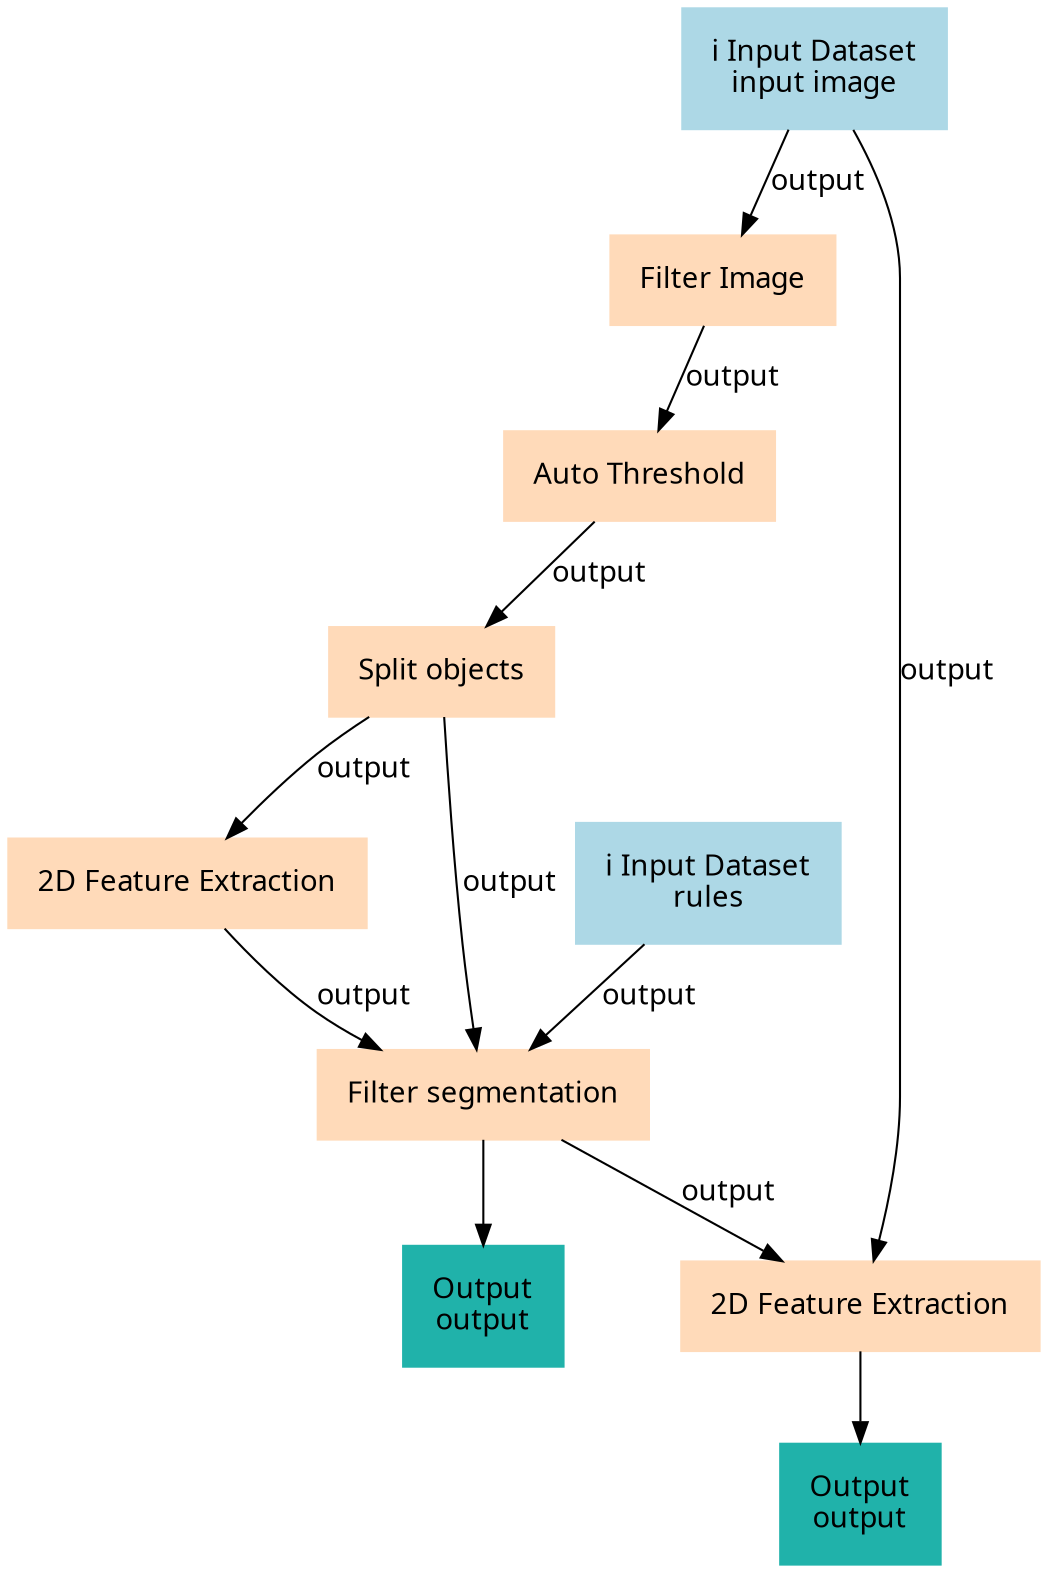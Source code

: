 digraph main {
  node [fontname="Atkinson Hyperlegible", shape=box, color=white,style=filled,color=peachpuff,margin="0.2,0.2"];
  edge [fontname="Atkinson Hyperlegible"];
  0[color=lightblue,label="ℹ️ Input Dataset\ninput image"]
  1[color=lightblue,label="ℹ️ Input Dataset\nrules"]
  2[label="Filter Image"]
  0 -> 2 [label="output"]
  3[label="Auto Threshold"]
  2 -> 3 [label="output"]
  4[label="Split objects"]
  3 -> 4 [label="output"]
  5[label="2D Feature Extraction"]
  4 -> 5 [label="output"]
  6[label="Filter segmentation"]
  5 -> 6 [label="output"]
  4 -> 6 [label="output"]
  1 -> 6 [label="output"]
  kb90cbc9433fd460096b58cf0bcaf2e94[color=lightseagreen,label="Output\noutput"]
  6 -> kb90cbc9433fd460096b58cf0bcaf2e94
  7[label="2D Feature Extraction"]
  6 -> 7 [label="output"]
  0 -> 7 [label="output"]
  k3d3c037a50ef443ba6f88a37db6bfb36[color=lightseagreen,label="Output\noutput"]
  7 -> k3d3c037a50ef443ba6f88a37db6bfb36
}
